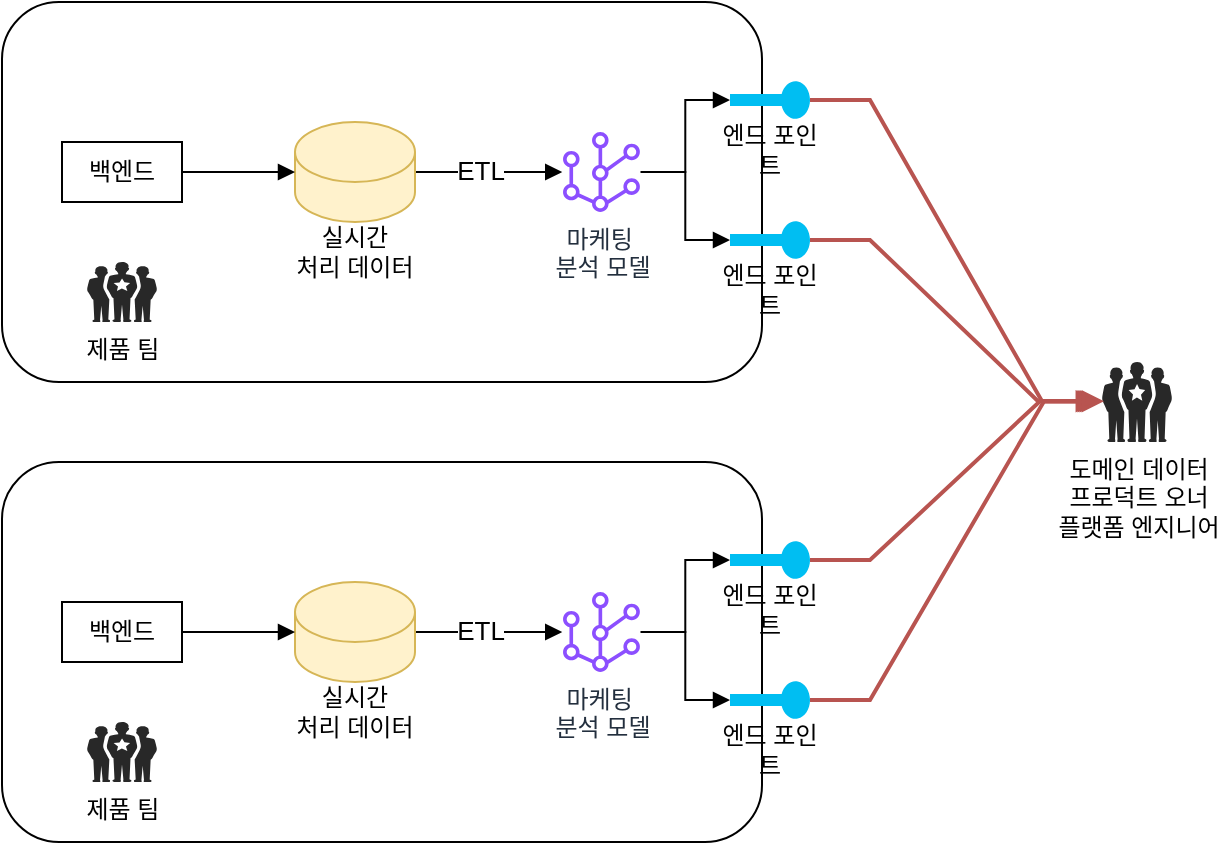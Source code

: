 <mxfile version="26.1.1">
  <diagram name="Page-1" id="tTU6VO-JWaIcxqQY-o3U">
    <mxGraphModel dx="1114" dy="878" grid="1" gridSize="10" guides="1" tooltips="1" connect="1" arrows="1" fold="1" page="1" pageScale="1" pageWidth="827" pageHeight="1169" math="0" shadow="0">
      <root>
        <mxCell id="0" />
        <mxCell id="1" parent="0" />
        <mxCell id="o6YKCuhfYhcxcxZICQQV-1" value="" style="rounded=1;whiteSpace=wrap;html=1;verticalAlign=top;fontStyle=1" vertex="1" parent="1">
          <mxGeometry x="50" y="170" width="380" height="190" as="geometry" />
        </mxCell>
        <mxCell id="o6YKCuhfYhcxcxZICQQV-2" value="백엔드" style="rounded=0;whiteSpace=wrap;html=1;" vertex="1" parent="1">
          <mxGeometry x="80" y="240" width="60" height="30" as="geometry" />
        </mxCell>
        <mxCell id="o6YKCuhfYhcxcxZICQQV-3" style="edgeStyle=orthogonalEdgeStyle;rounded=0;orthogonalLoop=1;jettySize=auto;html=1;endArrow=block;endFill=1;" edge="1" parent="1" source="o6YKCuhfYhcxcxZICQQV-5" target="o6YKCuhfYhcxcxZICQQV-7">
          <mxGeometry relative="1" as="geometry" />
        </mxCell>
        <mxCell id="o6YKCuhfYhcxcxZICQQV-4" value="ETL" style="edgeLabel;html=1;align=center;verticalAlign=middle;resizable=0;points=[];fontSize=13;" vertex="1" connectable="0" parent="o6YKCuhfYhcxcxZICQQV-3">
          <mxGeometry x="-0.226" y="-4" relative="1" as="geometry">
            <mxPoint x="4" y="-5" as="offset" />
          </mxGeometry>
        </mxCell>
        <mxCell id="o6YKCuhfYhcxcxZICQQV-5" value="" style="shape=cylinder3;whiteSpace=wrap;html=1;boundedLbl=1;backgroundOutline=1;size=15;fillColor=#fff2cc;strokeColor=#d6b656;" vertex="1" parent="1">
          <mxGeometry x="196.5" y="230" width="60" height="50" as="geometry" />
        </mxCell>
        <mxCell id="o6YKCuhfYhcxcxZICQQV-6" value="실시간&lt;div&gt;처리 데이터&lt;/div&gt;" style="text;html=1;align=center;verticalAlign=middle;whiteSpace=wrap;rounded=0;" vertex="1" parent="1">
          <mxGeometry x="189" y="280" width="75" height="29" as="geometry" />
        </mxCell>
        <mxCell id="o6YKCuhfYhcxcxZICQQV-7" value="마케팅&amp;nbsp;&lt;div&gt;분석 모델&lt;/div&gt;" style="sketch=0;outlineConnect=0;fontColor=#232F3E;gradientColor=none;fillColor=#8C4FFF;strokeColor=none;dashed=0;verticalLabelPosition=bottom;verticalAlign=top;align=center;html=1;fontSize=12;fontStyle=0;aspect=fixed;pointerEvents=1;shape=mxgraph.aws4.mesh;" vertex="1" parent="1">
          <mxGeometry x="329.48" y="235" width="40.52" height="40" as="geometry" />
        </mxCell>
        <mxCell id="o6YKCuhfYhcxcxZICQQV-8" value="제품 팀" style="verticalLabelPosition=bottom;sketch=0;html=1;fillColor=#282828;strokeColor=none;verticalAlign=top;pointerEvents=1;align=center;shape=mxgraph.cisco_safe.people_places_things_icons.icon1;" vertex="1" parent="1">
          <mxGeometry x="92.5" y="300" width="35" height="30" as="geometry" />
        </mxCell>
        <mxCell id="o6YKCuhfYhcxcxZICQQV-9" style="edgeStyle=orthogonalEdgeStyle;rounded=0;orthogonalLoop=1;jettySize=auto;html=1;entryX=0;entryY=0.5;entryDx=0;entryDy=0;entryPerimeter=0;endArrow=block;endFill=1;" edge="1" parent="1" source="o6YKCuhfYhcxcxZICQQV-2" target="o6YKCuhfYhcxcxZICQQV-5">
          <mxGeometry relative="1" as="geometry" />
        </mxCell>
        <mxCell id="o6YKCuhfYhcxcxZICQQV-10" value="" style="verticalLabelPosition=bottom;html=1;verticalAlign=top;align=center;strokeColor=none;fillColor=#00BEF2;shape=mxgraph.azure.service_endpoint;rotation=-180;" vertex="1" parent="1">
          <mxGeometry x="414" y="209" width="40" height="20" as="geometry" />
        </mxCell>
        <mxCell id="o6YKCuhfYhcxcxZICQQV-11" value="엔드 포인트" style="text;html=1;align=center;verticalAlign=middle;whiteSpace=wrap;rounded=0;" vertex="1" parent="1">
          <mxGeometry x="404" y="229" width="60" height="30" as="geometry" />
        </mxCell>
        <mxCell id="o6YKCuhfYhcxcxZICQQV-12" value="" style="verticalLabelPosition=bottom;html=1;verticalAlign=top;align=center;strokeColor=none;fillColor=#00BEF2;shape=mxgraph.azure.service_endpoint;rotation=-180;" vertex="1" parent="1">
          <mxGeometry x="414" y="279" width="40" height="20" as="geometry" />
        </mxCell>
        <mxCell id="o6YKCuhfYhcxcxZICQQV-13" value="엔드 포인트" style="text;html=1;align=center;verticalAlign=middle;whiteSpace=wrap;rounded=0;" vertex="1" parent="1">
          <mxGeometry x="404" y="299" width="60" height="30" as="geometry" />
        </mxCell>
        <mxCell id="o6YKCuhfYhcxcxZICQQV-14" style="edgeStyle=orthogonalEdgeStyle;rounded=0;orthogonalLoop=1;jettySize=auto;html=1;entryX=1;entryY=0.5;entryDx=0;entryDy=0;entryPerimeter=0;endArrow=block;endFill=1;" edge="1" parent="1" source="o6YKCuhfYhcxcxZICQQV-7" target="o6YKCuhfYhcxcxZICQQV-10">
          <mxGeometry relative="1" as="geometry" />
        </mxCell>
        <mxCell id="o6YKCuhfYhcxcxZICQQV-15" style="edgeStyle=orthogonalEdgeStyle;rounded=0;orthogonalLoop=1;jettySize=auto;html=1;entryX=1;entryY=0.5;entryDx=0;entryDy=0;entryPerimeter=0;endArrow=block;endFill=1;" edge="1" parent="1" source="o6YKCuhfYhcxcxZICQQV-7" target="o6YKCuhfYhcxcxZICQQV-12">
          <mxGeometry relative="1" as="geometry" />
        </mxCell>
        <mxCell id="o6YKCuhfYhcxcxZICQQV-16" value="" style="rounded=1;whiteSpace=wrap;html=1;verticalAlign=top;fontStyle=1" vertex="1" parent="1">
          <mxGeometry x="50" y="400" width="380" height="190" as="geometry" />
        </mxCell>
        <mxCell id="o6YKCuhfYhcxcxZICQQV-17" value="백엔드" style="rounded=0;whiteSpace=wrap;html=1;" vertex="1" parent="1">
          <mxGeometry x="80" y="470" width="60" height="30" as="geometry" />
        </mxCell>
        <mxCell id="o6YKCuhfYhcxcxZICQQV-18" style="edgeStyle=orthogonalEdgeStyle;rounded=0;orthogonalLoop=1;jettySize=auto;html=1;endArrow=block;endFill=1;" edge="1" parent="1" source="o6YKCuhfYhcxcxZICQQV-20" target="o6YKCuhfYhcxcxZICQQV-22">
          <mxGeometry relative="1" as="geometry" />
        </mxCell>
        <mxCell id="o6YKCuhfYhcxcxZICQQV-19" value="ETL" style="edgeLabel;html=1;align=center;verticalAlign=middle;resizable=0;points=[];fontSize=13;" vertex="1" connectable="0" parent="o6YKCuhfYhcxcxZICQQV-18">
          <mxGeometry x="-0.226" y="-4" relative="1" as="geometry">
            <mxPoint x="4" y="-5" as="offset" />
          </mxGeometry>
        </mxCell>
        <mxCell id="o6YKCuhfYhcxcxZICQQV-20" value="" style="shape=cylinder3;whiteSpace=wrap;html=1;boundedLbl=1;backgroundOutline=1;size=15;fillColor=#fff2cc;strokeColor=#d6b656;" vertex="1" parent="1">
          <mxGeometry x="196.5" y="460" width="60" height="50" as="geometry" />
        </mxCell>
        <mxCell id="o6YKCuhfYhcxcxZICQQV-21" value="실시간&lt;div&gt;처리 데이터&lt;/div&gt;" style="text;html=1;align=center;verticalAlign=middle;whiteSpace=wrap;rounded=0;" vertex="1" parent="1">
          <mxGeometry x="189" y="510" width="75" height="29" as="geometry" />
        </mxCell>
        <mxCell id="o6YKCuhfYhcxcxZICQQV-22" value="마케팅&amp;nbsp;&lt;div&gt;분석 모델&lt;/div&gt;" style="sketch=0;outlineConnect=0;fontColor=#232F3E;gradientColor=none;fillColor=#8C4FFF;strokeColor=none;dashed=0;verticalLabelPosition=bottom;verticalAlign=top;align=center;html=1;fontSize=12;fontStyle=0;aspect=fixed;pointerEvents=1;shape=mxgraph.aws4.mesh;" vertex="1" parent="1">
          <mxGeometry x="329.48" y="465" width="40.52" height="40" as="geometry" />
        </mxCell>
        <mxCell id="o6YKCuhfYhcxcxZICQQV-23" value="제품 팀" style="verticalLabelPosition=bottom;sketch=0;html=1;fillColor=#282828;strokeColor=none;verticalAlign=top;pointerEvents=1;align=center;shape=mxgraph.cisco_safe.people_places_things_icons.icon1;" vertex="1" parent="1">
          <mxGeometry x="92.5" y="530" width="35" height="30" as="geometry" />
        </mxCell>
        <mxCell id="o6YKCuhfYhcxcxZICQQV-24" style="edgeStyle=orthogonalEdgeStyle;rounded=0;orthogonalLoop=1;jettySize=auto;html=1;entryX=0;entryY=0.5;entryDx=0;entryDy=0;entryPerimeter=0;endArrow=block;endFill=1;" edge="1" parent="1" source="o6YKCuhfYhcxcxZICQQV-17" target="o6YKCuhfYhcxcxZICQQV-20">
          <mxGeometry relative="1" as="geometry" />
        </mxCell>
        <mxCell id="o6YKCuhfYhcxcxZICQQV-25" value="" style="verticalLabelPosition=bottom;html=1;verticalAlign=top;align=center;strokeColor=none;fillColor=#00BEF2;shape=mxgraph.azure.service_endpoint;rotation=-180;" vertex="1" parent="1">
          <mxGeometry x="414" y="439" width="40" height="20" as="geometry" />
        </mxCell>
        <mxCell id="o6YKCuhfYhcxcxZICQQV-26" value="엔드 포인트" style="text;html=1;align=center;verticalAlign=middle;whiteSpace=wrap;rounded=0;" vertex="1" parent="1">
          <mxGeometry x="404" y="459" width="60" height="30" as="geometry" />
        </mxCell>
        <mxCell id="o6YKCuhfYhcxcxZICQQV-27" value="" style="verticalLabelPosition=bottom;html=1;verticalAlign=top;align=center;strokeColor=none;fillColor=#00BEF2;shape=mxgraph.azure.service_endpoint;rotation=-180;" vertex="1" parent="1">
          <mxGeometry x="414" y="509" width="40" height="20" as="geometry" />
        </mxCell>
        <mxCell id="o6YKCuhfYhcxcxZICQQV-28" value="엔드 포인트" style="text;html=1;align=center;verticalAlign=middle;whiteSpace=wrap;rounded=0;" vertex="1" parent="1">
          <mxGeometry x="404" y="529" width="60" height="30" as="geometry" />
        </mxCell>
        <mxCell id="o6YKCuhfYhcxcxZICQQV-29" style="edgeStyle=orthogonalEdgeStyle;rounded=0;orthogonalLoop=1;jettySize=auto;html=1;entryX=1;entryY=0.5;entryDx=0;entryDy=0;entryPerimeter=0;endArrow=block;endFill=1;" edge="1" parent="1" source="o6YKCuhfYhcxcxZICQQV-22" target="o6YKCuhfYhcxcxZICQQV-25">
          <mxGeometry relative="1" as="geometry" />
        </mxCell>
        <mxCell id="o6YKCuhfYhcxcxZICQQV-30" style="edgeStyle=orthogonalEdgeStyle;rounded=0;orthogonalLoop=1;jettySize=auto;html=1;entryX=1;entryY=0.5;entryDx=0;entryDy=0;entryPerimeter=0;endArrow=block;endFill=1;" edge="1" parent="1" source="o6YKCuhfYhcxcxZICQQV-22" target="o6YKCuhfYhcxcxZICQQV-27">
          <mxGeometry relative="1" as="geometry" />
        </mxCell>
        <mxCell id="o6YKCuhfYhcxcxZICQQV-31" value="도메인 데이터&lt;div&gt;프로덕트 오너&lt;/div&gt;&lt;div&gt;플랫폼 엔지니어&lt;/div&gt;" style="verticalLabelPosition=bottom;sketch=0;html=1;fillColor=#282828;strokeColor=none;verticalAlign=top;pointerEvents=1;align=center;shape=mxgraph.cisco_safe.people_places_things_icons.icon1;" vertex="1" parent="1">
          <mxGeometry x="600" y="350" width="35" height="40" as="geometry" />
        </mxCell>
        <mxCell id="o6YKCuhfYhcxcxZICQQV-36" style="edgeStyle=entityRelationEdgeStyle;rounded=0;orthogonalLoop=1;jettySize=auto;html=1;entryX=0;entryY=0.49;entryDx=0;entryDy=0;entryPerimeter=0;endArrow=block;endFill=1;strokeWidth=2;fillColor=#f8cecc;strokeColor=#b85450;" edge="1" parent="1" source="o6YKCuhfYhcxcxZICQQV-10" target="o6YKCuhfYhcxcxZICQQV-31">
          <mxGeometry relative="1" as="geometry" />
        </mxCell>
        <mxCell id="o6YKCuhfYhcxcxZICQQV-37" style="edgeStyle=entityRelationEdgeStyle;rounded=0;orthogonalLoop=1;jettySize=auto;html=1;entryX=-0.057;entryY=0.49;entryDx=0;entryDy=0;entryPerimeter=0;endArrow=block;endFill=1;strokeWidth=2;fillColor=#f8cecc;strokeColor=#b85450;" edge="1" parent="1" source="o6YKCuhfYhcxcxZICQQV-12" target="o6YKCuhfYhcxcxZICQQV-31">
          <mxGeometry relative="1" as="geometry" />
        </mxCell>
        <mxCell id="o6YKCuhfYhcxcxZICQQV-38" style="edgeStyle=entityRelationEdgeStyle;rounded=0;orthogonalLoop=1;jettySize=auto;html=1;entryX=-0.029;entryY=0.49;entryDx=0;entryDy=0;entryPerimeter=0;endArrow=block;endFill=1;strokeWidth=2;fillColor=#f8cecc;strokeColor=#b85450;" edge="1" parent="1" source="o6YKCuhfYhcxcxZICQQV-25" target="o6YKCuhfYhcxcxZICQQV-31">
          <mxGeometry relative="1" as="geometry" />
        </mxCell>
        <mxCell id="o6YKCuhfYhcxcxZICQQV-39" style="edgeStyle=entityRelationEdgeStyle;rounded=0;orthogonalLoop=1;jettySize=auto;html=1;entryX=0.029;entryY=0.49;entryDx=0;entryDy=0;entryPerimeter=0;endArrow=block;endFill=1;strokeWidth=2;fillColor=#f8cecc;strokeColor=#b85450;" edge="1" parent="1" source="o6YKCuhfYhcxcxZICQQV-27" target="o6YKCuhfYhcxcxZICQQV-31">
          <mxGeometry relative="1" as="geometry" />
        </mxCell>
      </root>
    </mxGraphModel>
  </diagram>
</mxfile>
